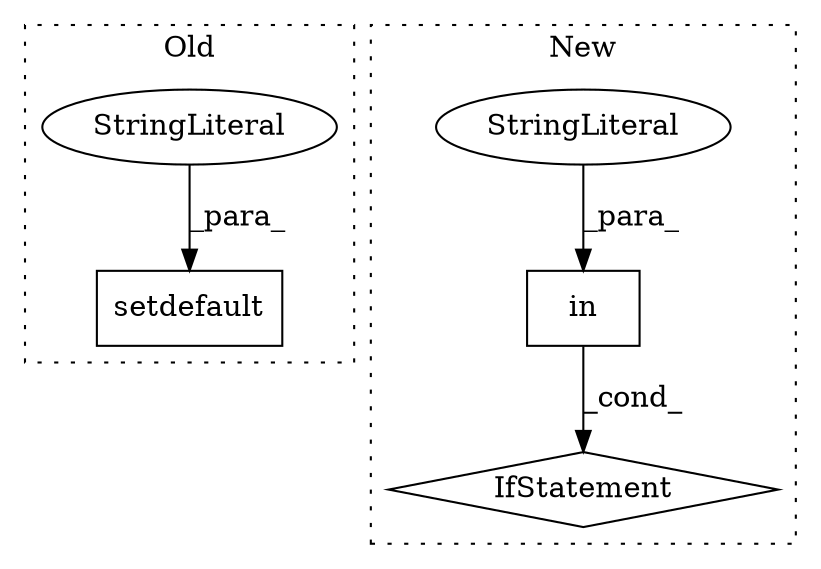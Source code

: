 digraph G {
subgraph cluster0 {
1 [label="setdefault" a="32" s="15711,15729" l="11,1" shape="box"];
5 [label="StringLiteral" a="45" s="15722" l="3" shape="ellipse"];
label = "Old";
style="dotted";
}
subgraph cluster1 {
2 [label="in" a="105" s="16810" l="23" shape="box"];
3 [label="IfStatement" a="25" s="16834" l="3" shape="diamond"];
4 [label="StringLiteral" a="45" s="16810" l="8" shape="ellipse"];
label = "New";
style="dotted";
}
2 -> 3 [label="_cond_"];
4 -> 2 [label="_para_"];
5 -> 1 [label="_para_"];
}